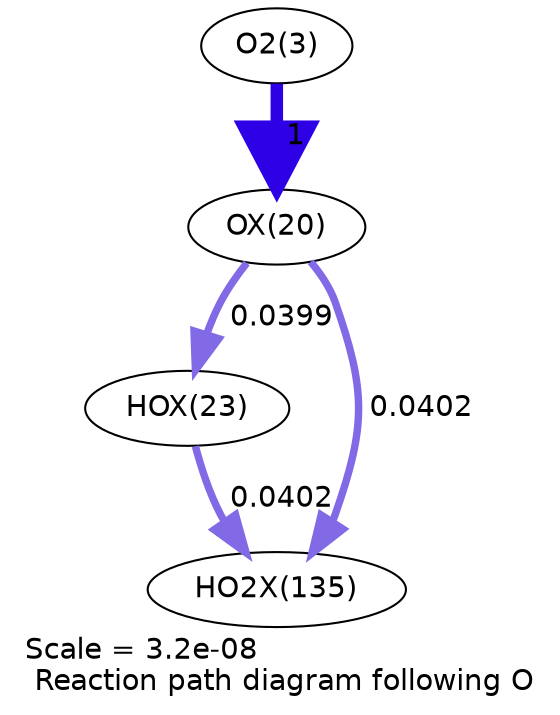 digraph reaction_paths {
center=1;
s5 -> s28[fontname="Helvetica", penwidth=6, arrowsize=3, color="0.7, 1.5, 0.9"
, label=" 1"];
s28 -> s31[fontname="Helvetica", penwidth=3.57, arrowsize=1.78, color="0.7, 0.54, 0.9"
, label=" 0.0399"];
s28 -> s46[fontname="Helvetica", penwidth=3.57, arrowsize=1.79, color="0.7, 0.54, 0.9"
, label=" 0.0402"];
s31 -> s46[fontname="Helvetica", penwidth=3.57, arrowsize=1.79, color="0.7, 0.54, 0.9"
, label=" 0.0402"];
s5 [ fontname="Helvetica", label="O2(3)"];
s28 [ fontname="Helvetica", label="OX(20)"];
s31 [ fontname="Helvetica", label="HOX(23)"];
s46 [ fontname="Helvetica", label="HO2X(135)"];
 label = "Scale = 3.2e-08\l Reaction path diagram following O";
 fontname = "Helvetica";
}
